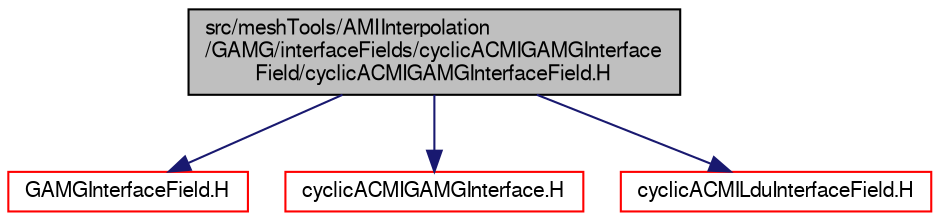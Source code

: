 digraph "src/meshTools/AMIInterpolation/GAMG/interfaceFields/cyclicACMIGAMGInterfaceField/cyclicACMIGAMGInterfaceField.H"
{
  bgcolor="transparent";
  edge [fontname="FreeSans",fontsize="10",labelfontname="FreeSans",labelfontsize="10"];
  node [fontname="FreeSans",fontsize="10",shape=record];
  Node0 [label="src/meshTools/AMIInterpolation\l/GAMG/interfaceFields/cyclicACMIGAMGInterface\lField/cyclicACMIGAMGInterfaceField.H",height=0.2,width=0.4,color="black", fillcolor="grey75", style="filled", fontcolor="black"];
  Node0 -> Node1 [color="midnightblue",fontsize="10",style="solid",fontname="FreeSans"];
  Node1 [label="GAMGInterfaceField.H",height=0.2,width=0.4,color="red",URL="$a10910.html"];
  Node0 -> Node140 [color="midnightblue",fontsize="10",style="solid",fontname="FreeSans"];
  Node140 [label="cyclicACMIGAMGInterface.H",height=0.2,width=0.4,color="red",URL="$a07319.html"];
  Node0 -> Node208 [color="midnightblue",fontsize="10",style="solid",fontname="FreeSans"];
  Node208 [label="cyclicACMILduInterfaceField.H",height=0.2,width=0.4,color="red",URL="$a07337.html"];
}
